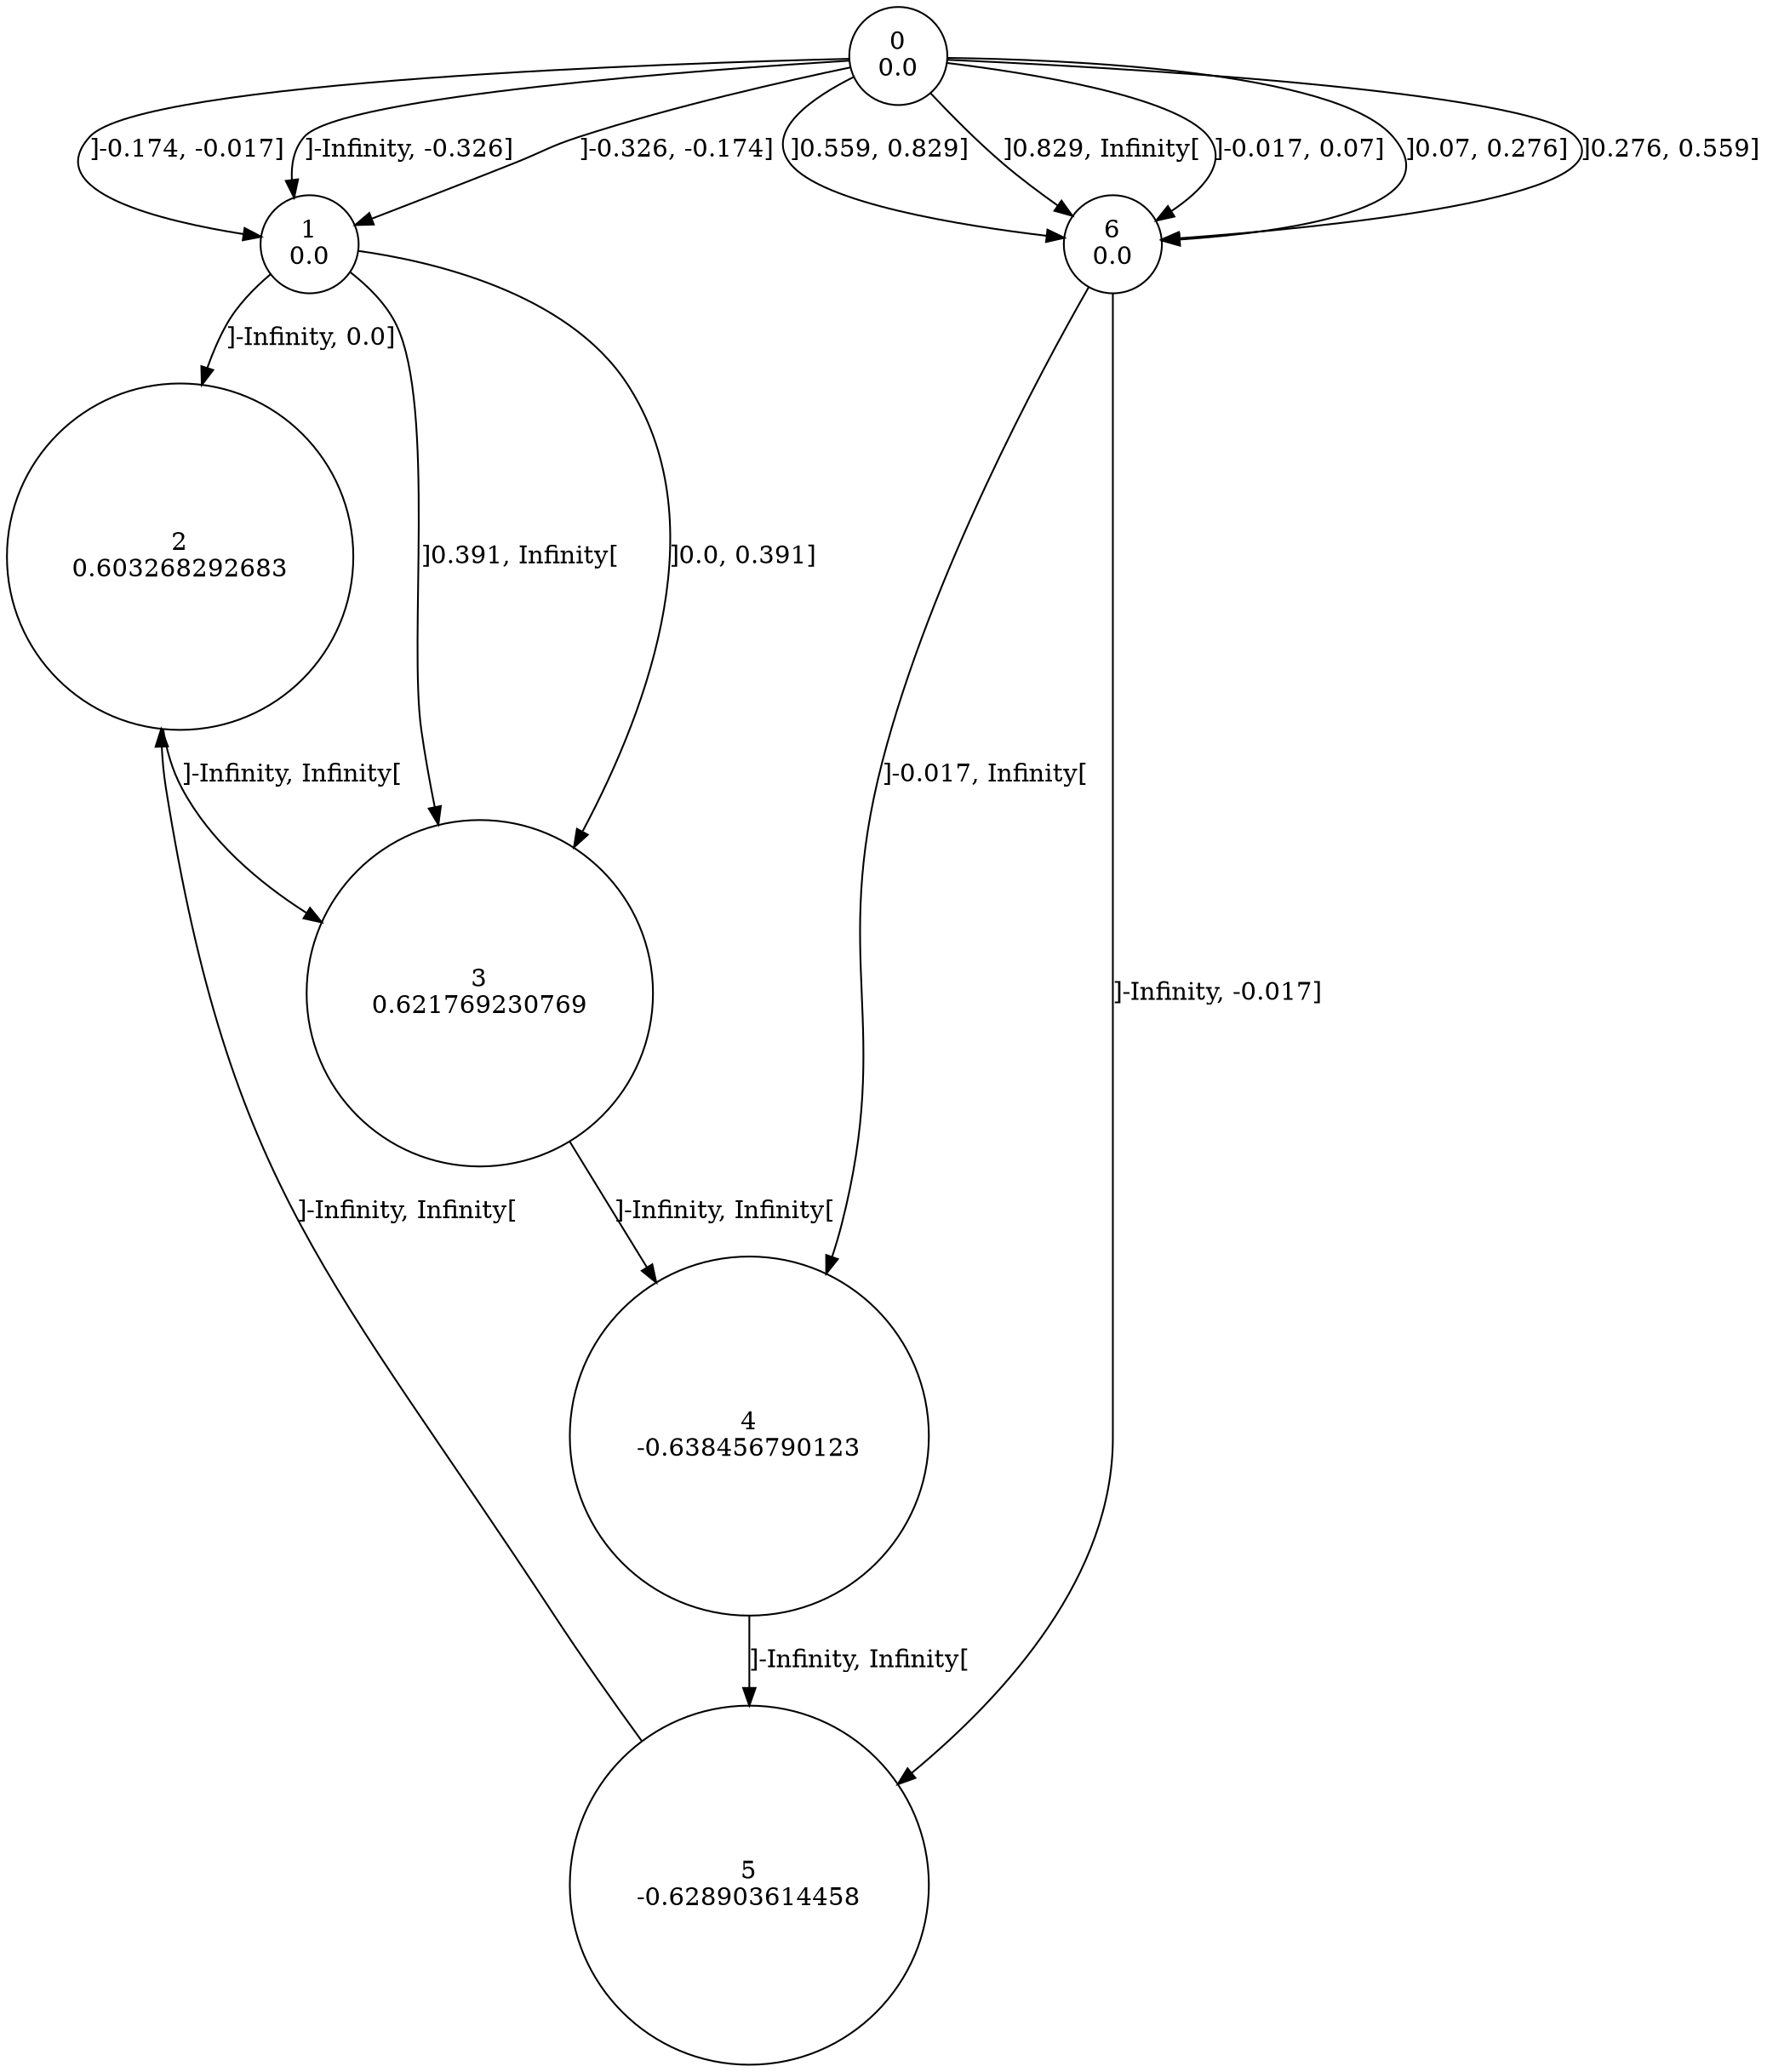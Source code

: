 digraph a {
0 [shape=circle, label="0\n0.0"];
	0 -> 1 [label="]-Infinity, -0.326]"];
	0 -> 1 [label="]-0.326, -0.174]"];
	0 -> 1 [label="]-0.174, -0.017]"];
	0 -> 6 [label="]-0.017, 0.07]"];
	0 -> 6 [label="]0.07, 0.276]"];
	0 -> 6 [label="]0.276, 0.559]"];
	0 -> 6 [label="]0.559, 0.829]"];
	0 -> 6 [label="]0.829, Infinity["];
1 [shape=circle, label="1\n0.0"];
	1 -> 2 [label="]-Infinity, 0.0]"];
	1 -> 3 [label="]0.0, 0.391]"];
	1 -> 3 [label="]0.391, Infinity["];
2 [shape=circle, label="2\n0.603268292683"];
	2 -> 3 [label="]-Infinity, Infinity["];
3 [shape=circle, label="3\n0.621769230769"];
	3 -> 4 [label="]-Infinity, Infinity["];
4 [shape=circle, label="4\n-0.638456790123"];
	4 -> 5 [label="]-Infinity, Infinity["];
5 [shape=circle, label="5\n-0.628903614458"];
	5 -> 2 [label="]-Infinity, Infinity["];
6 [shape=circle, label="6\n0.0"];
	6 -> 5 [label="]-Infinity, -0.017]"];
	6 -> 4 [label="]-0.017, Infinity["];
}